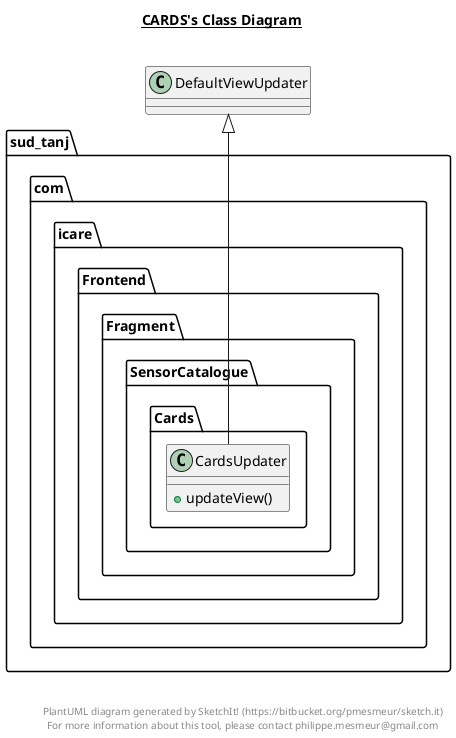 @startuml

title __CARDS's Class Diagram__\n

  package sud_tanj.com.icare {
    package sud_tanj.com.icare.Frontend.Fragment {
      package sud_tanj.com.icare.Frontend.Fragment.SensorCatalogue {
        package sud_tanj.com.icare.Frontend.Fragment.SensorCatalogue.Cards {
          class CardsUpdater {
              + updateView()
          }
        }
      }
    }
  }
  

  CardsUpdater -up-|> DefaultViewUpdater


right footer


PlantUML diagram generated by SketchIt! (https://bitbucket.org/pmesmeur/sketch.it)
For more information about this tool, please contact philippe.mesmeur@gmail.com
endfooter

@enduml
